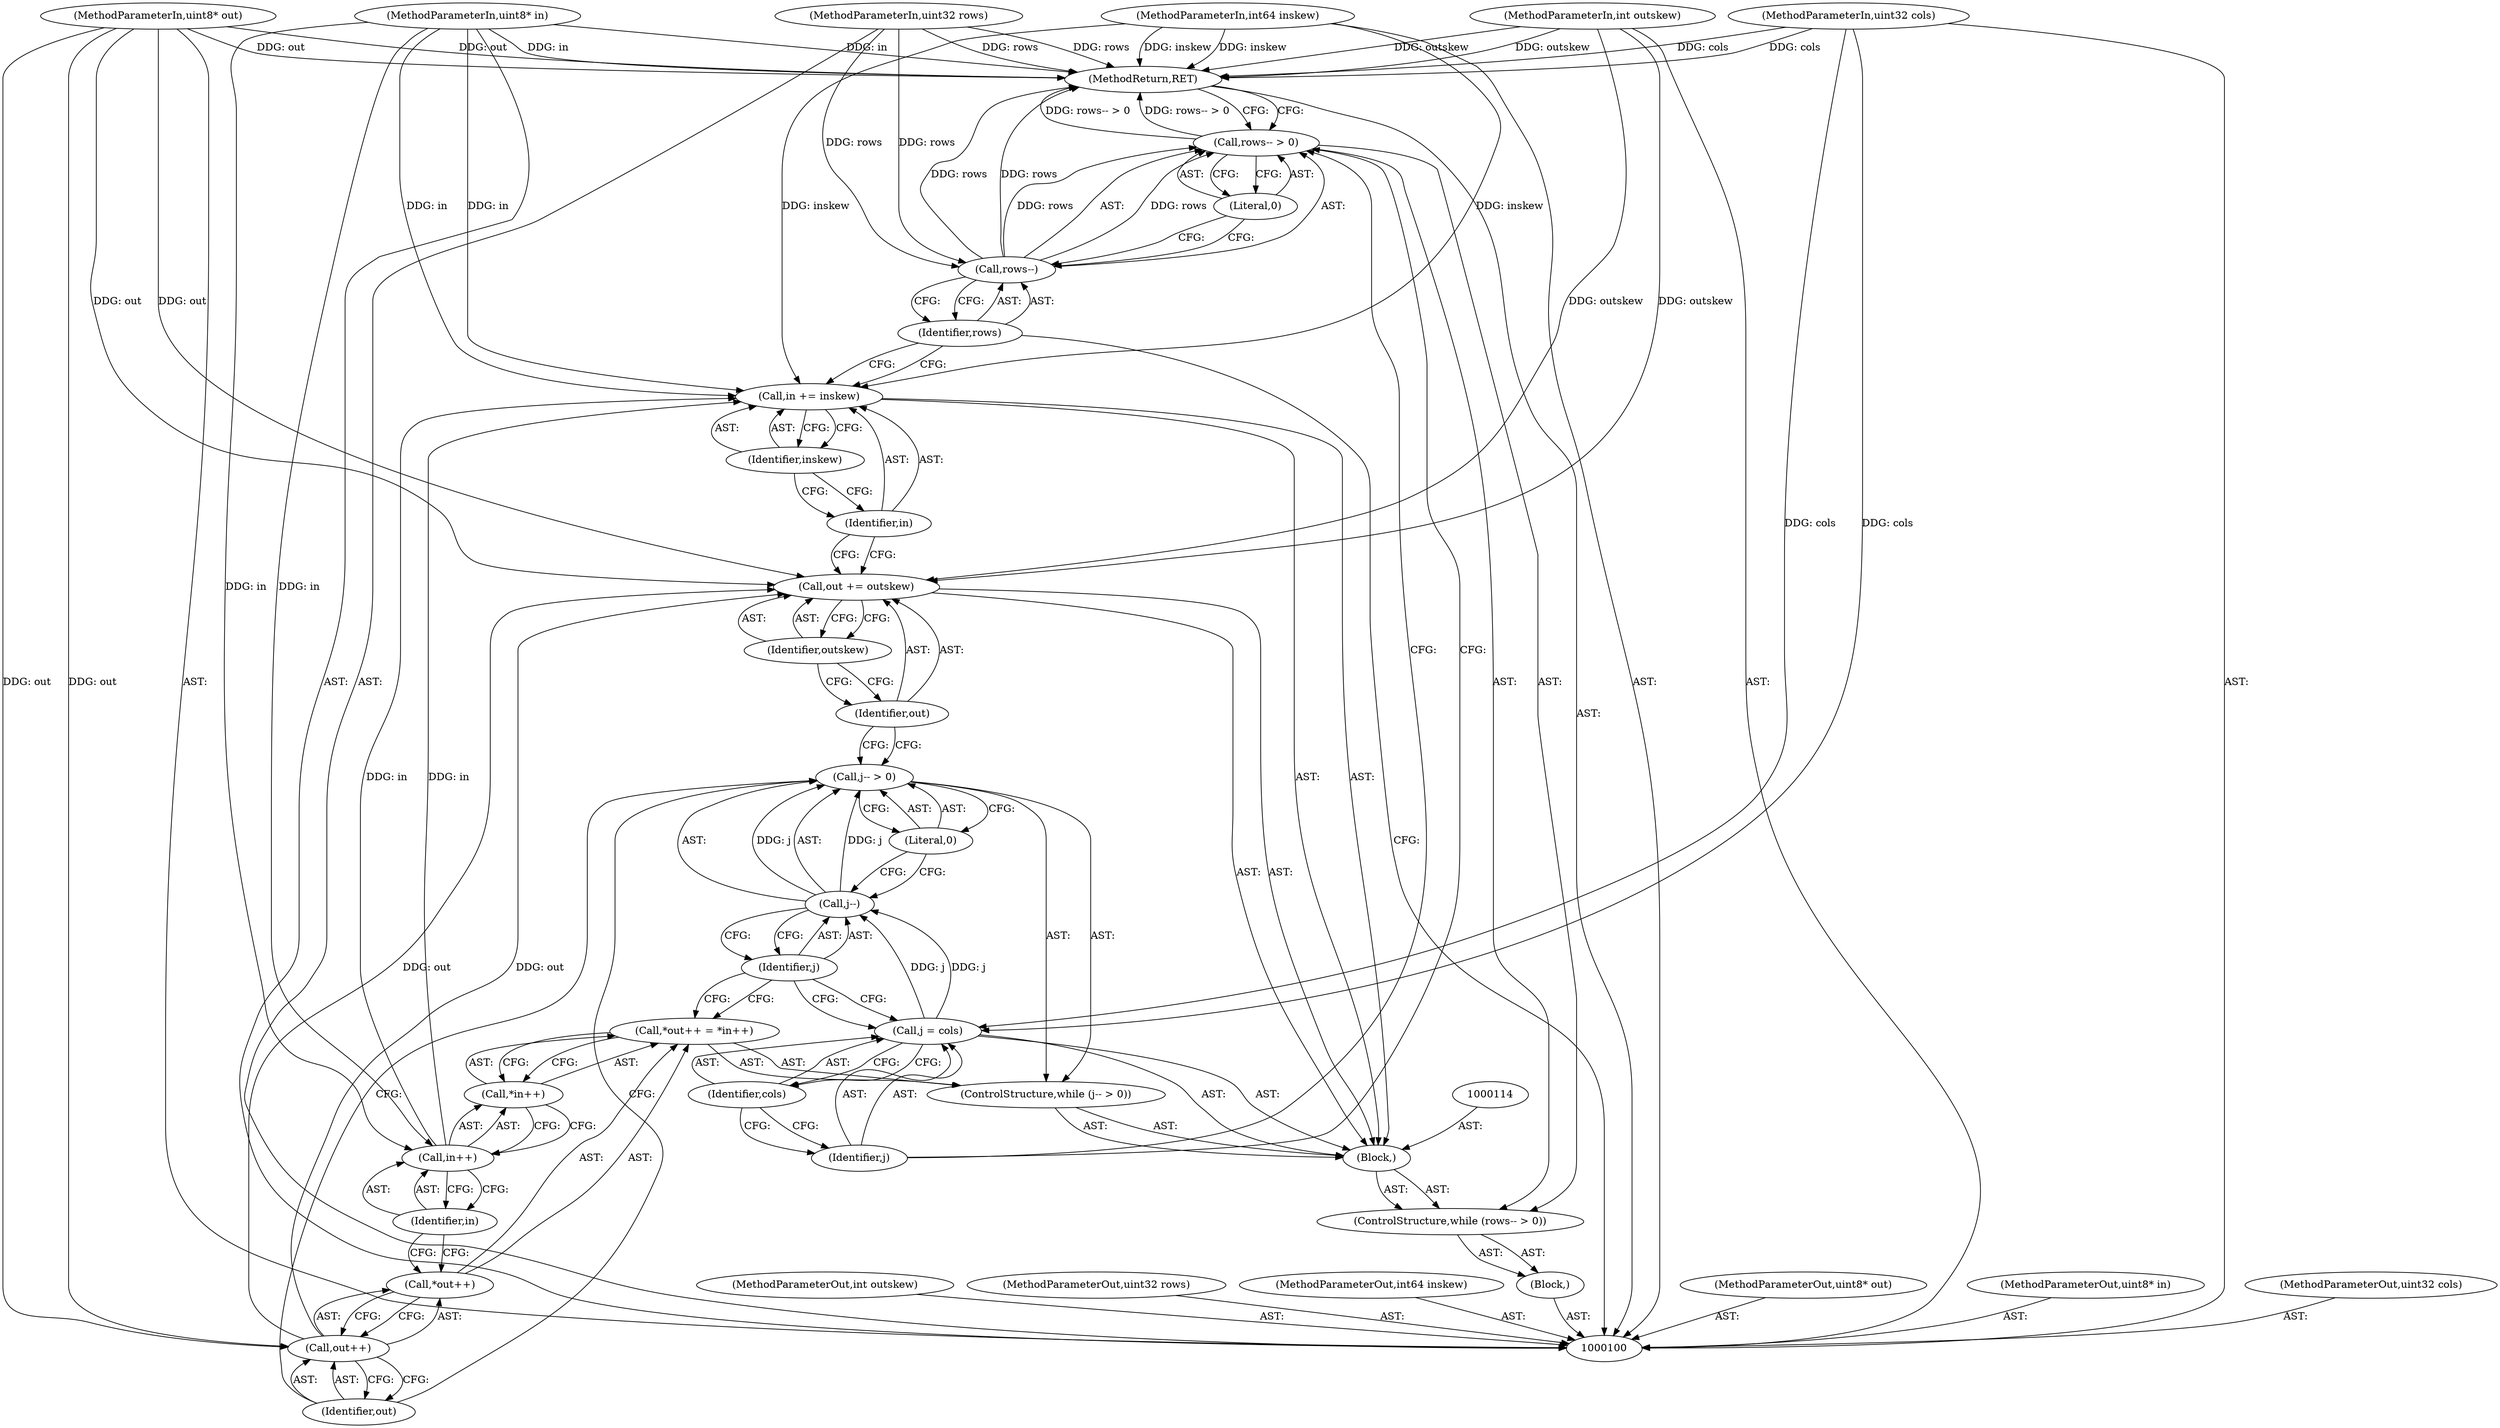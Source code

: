 digraph "0_libtiff_787c0ee906430b772f33ca50b97b8b5ca070faec_0" {
"1000136" [label="(MethodReturn,RET)"];
"1000101" [label="(MethodParameterIn,uint8* out)"];
"1000170" [label="(MethodParameterOut,uint8* out)"];
"1000102" [label="(MethodParameterIn,uint8* in)"];
"1000171" [label="(MethodParameterOut,uint8* in)"];
"1000104" [label="(MethodParameterIn,uint32 cols)"];
"1000173" [label="(MethodParameterOut,uint32 cols)"];
"1000105" [label="(MethodParameterIn,int outskew)"];
"1000174" [label="(MethodParameterOut,int outskew)"];
"1000103" [label="(MethodParameterIn,uint32 rows)"];
"1000172" [label="(MethodParameterOut,uint32 rows)"];
"1000106" [label="(MethodParameterIn,int64 inskew)"];
"1000175" [label="(MethodParameterOut,int64 inskew)"];
"1000107" [label="(Block,)"];
"1000112" [label="(Literal,0)"];
"1000108" [label="(ControlStructure,while (rows-- > 0))"];
"1000109" [label="(Call,rows-- > 0)"];
"1000110" [label="(Call,rows--)"];
"1000111" [label="(Identifier,rows)"];
"1000115" [label="(Call,j = cols)"];
"1000116" [label="(Identifier,j)"];
"1000117" [label="(Identifier,cols)"];
"1000113" [label="(Block,)"];
"1000122" [label="(Literal,0)"];
"1000118" [label="(ControlStructure,while (j-- > 0))"];
"1000119" [label="(Call,j-- > 0)"];
"1000120" [label="(Call,j--)"];
"1000121" [label="(Identifier,j)"];
"1000127" [label="(Call,*in++)"];
"1000128" [label="(Call,in++)"];
"1000129" [label="(Identifier,in)"];
"1000123" [label="(Call,*out++ = *in++)"];
"1000124" [label="(Call,*out++)"];
"1000125" [label="(Call,out++)"];
"1000126" [label="(Identifier,out)"];
"1000130" [label="(Call,out += outskew)"];
"1000131" [label="(Identifier,out)"];
"1000132" [label="(Identifier,outskew)"];
"1000133" [label="(Call,in += inskew)"];
"1000134" [label="(Identifier,in)"];
"1000135" [label="(Identifier,inskew)"];
"1000136" -> "1000100"  [label="AST: "];
"1000136" -> "1000109"  [label="CFG: "];
"1000104" -> "1000136"  [label="DDG: cols"];
"1000105" -> "1000136"  [label="DDG: outskew"];
"1000103" -> "1000136"  [label="DDG: rows"];
"1000102" -> "1000136"  [label="DDG: in"];
"1000110" -> "1000136"  [label="DDG: rows"];
"1000101" -> "1000136"  [label="DDG: out"];
"1000106" -> "1000136"  [label="DDG: inskew"];
"1000109" -> "1000136"  [label="DDG: rows-- > 0"];
"1000101" -> "1000100"  [label="AST: "];
"1000101" -> "1000136"  [label="DDG: out"];
"1000101" -> "1000125"  [label="DDG: out"];
"1000101" -> "1000130"  [label="DDG: out"];
"1000170" -> "1000100"  [label="AST: "];
"1000102" -> "1000100"  [label="AST: "];
"1000102" -> "1000136"  [label="DDG: in"];
"1000102" -> "1000128"  [label="DDG: in"];
"1000102" -> "1000133"  [label="DDG: in"];
"1000171" -> "1000100"  [label="AST: "];
"1000104" -> "1000100"  [label="AST: "];
"1000104" -> "1000136"  [label="DDG: cols"];
"1000104" -> "1000115"  [label="DDG: cols"];
"1000173" -> "1000100"  [label="AST: "];
"1000105" -> "1000100"  [label="AST: "];
"1000105" -> "1000136"  [label="DDG: outskew"];
"1000105" -> "1000130"  [label="DDG: outskew"];
"1000174" -> "1000100"  [label="AST: "];
"1000103" -> "1000100"  [label="AST: "];
"1000103" -> "1000136"  [label="DDG: rows"];
"1000103" -> "1000110"  [label="DDG: rows"];
"1000172" -> "1000100"  [label="AST: "];
"1000106" -> "1000100"  [label="AST: "];
"1000106" -> "1000136"  [label="DDG: inskew"];
"1000106" -> "1000133"  [label="DDG: inskew"];
"1000175" -> "1000100"  [label="AST: "];
"1000107" -> "1000100"  [label="AST: "];
"1000108" -> "1000107"  [label="AST: "];
"1000112" -> "1000109"  [label="AST: "];
"1000112" -> "1000110"  [label="CFG: "];
"1000109" -> "1000112"  [label="CFG: "];
"1000108" -> "1000107"  [label="AST: "];
"1000109" -> "1000108"  [label="AST: "];
"1000113" -> "1000108"  [label="AST: "];
"1000109" -> "1000108"  [label="AST: "];
"1000109" -> "1000112"  [label="CFG: "];
"1000110" -> "1000109"  [label="AST: "];
"1000112" -> "1000109"  [label="AST: "];
"1000116" -> "1000109"  [label="CFG: "];
"1000136" -> "1000109"  [label="CFG: "];
"1000109" -> "1000136"  [label="DDG: rows-- > 0"];
"1000110" -> "1000109"  [label="DDG: rows"];
"1000110" -> "1000109"  [label="AST: "];
"1000110" -> "1000111"  [label="CFG: "];
"1000111" -> "1000110"  [label="AST: "];
"1000112" -> "1000110"  [label="CFG: "];
"1000110" -> "1000136"  [label="DDG: rows"];
"1000110" -> "1000109"  [label="DDG: rows"];
"1000103" -> "1000110"  [label="DDG: rows"];
"1000111" -> "1000110"  [label="AST: "];
"1000111" -> "1000133"  [label="CFG: "];
"1000111" -> "1000100"  [label="CFG: "];
"1000110" -> "1000111"  [label="CFG: "];
"1000115" -> "1000113"  [label="AST: "];
"1000115" -> "1000117"  [label="CFG: "];
"1000116" -> "1000115"  [label="AST: "];
"1000117" -> "1000115"  [label="AST: "];
"1000121" -> "1000115"  [label="CFG: "];
"1000104" -> "1000115"  [label="DDG: cols"];
"1000115" -> "1000120"  [label="DDG: j"];
"1000116" -> "1000115"  [label="AST: "];
"1000116" -> "1000109"  [label="CFG: "];
"1000117" -> "1000116"  [label="CFG: "];
"1000117" -> "1000115"  [label="AST: "];
"1000117" -> "1000116"  [label="CFG: "];
"1000115" -> "1000117"  [label="CFG: "];
"1000113" -> "1000108"  [label="AST: "];
"1000114" -> "1000113"  [label="AST: "];
"1000115" -> "1000113"  [label="AST: "];
"1000118" -> "1000113"  [label="AST: "];
"1000130" -> "1000113"  [label="AST: "];
"1000133" -> "1000113"  [label="AST: "];
"1000122" -> "1000119"  [label="AST: "];
"1000122" -> "1000120"  [label="CFG: "];
"1000119" -> "1000122"  [label="CFG: "];
"1000118" -> "1000113"  [label="AST: "];
"1000119" -> "1000118"  [label="AST: "];
"1000123" -> "1000118"  [label="AST: "];
"1000119" -> "1000118"  [label="AST: "];
"1000119" -> "1000122"  [label="CFG: "];
"1000120" -> "1000119"  [label="AST: "];
"1000122" -> "1000119"  [label="AST: "];
"1000126" -> "1000119"  [label="CFG: "];
"1000131" -> "1000119"  [label="CFG: "];
"1000120" -> "1000119"  [label="DDG: j"];
"1000120" -> "1000119"  [label="AST: "];
"1000120" -> "1000121"  [label="CFG: "];
"1000121" -> "1000120"  [label="AST: "];
"1000122" -> "1000120"  [label="CFG: "];
"1000120" -> "1000119"  [label="DDG: j"];
"1000115" -> "1000120"  [label="DDG: j"];
"1000121" -> "1000120"  [label="AST: "];
"1000121" -> "1000123"  [label="CFG: "];
"1000121" -> "1000115"  [label="CFG: "];
"1000120" -> "1000121"  [label="CFG: "];
"1000127" -> "1000123"  [label="AST: "];
"1000127" -> "1000128"  [label="CFG: "];
"1000128" -> "1000127"  [label="AST: "];
"1000123" -> "1000127"  [label="CFG: "];
"1000128" -> "1000127"  [label="AST: "];
"1000128" -> "1000129"  [label="CFG: "];
"1000129" -> "1000128"  [label="AST: "];
"1000127" -> "1000128"  [label="CFG: "];
"1000102" -> "1000128"  [label="DDG: in"];
"1000128" -> "1000133"  [label="DDG: in"];
"1000129" -> "1000128"  [label="AST: "];
"1000129" -> "1000124"  [label="CFG: "];
"1000128" -> "1000129"  [label="CFG: "];
"1000123" -> "1000118"  [label="AST: "];
"1000123" -> "1000127"  [label="CFG: "];
"1000124" -> "1000123"  [label="AST: "];
"1000127" -> "1000123"  [label="AST: "];
"1000121" -> "1000123"  [label="CFG: "];
"1000124" -> "1000123"  [label="AST: "];
"1000124" -> "1000125"  [label="CFG: "];
"1000125" -> "1000124"  [label="AST: "];
"1000129" -> "1000124"  [label="CFG: "];
"1000125" -> "1000124"  [label="AST: "];
"1000125" -> "1000126"  [label="CFG: "];
"1000126" -> "1000125"  [label="AST: "];
"1000124" -> "1000125"  [label="CFG: "];
"1000101" -> "1000125"  [label="DDG: out"];
"1000125" -> "1000130"  [label="DDG: out"];
"1000126" -> "1000125"  [label="AST: "];
"1000126" -> "1000119"  [label="CFG: "];
"1000125" -> "1000126"  [label="CFG: "];
"1000130" -> "1000113"  [label="AST: "];
"1000130" -> "1000132"  [label="CFG: "];
"1000131" -> "1000130"  [label="AST: "];
"1000132" -> "1000130"  [label="AST: "];
"1000134" -> "1000130"  [label="CFG: "];
"1000105" -> "1000130"  [label="DDG: outskew"];
"1000125" -> "1000130"  [label="DDG: out"];
"1000101" -> "1000130"  [label="DDG: out"];
"1000131" -> "1000130"  [label="AST: "];
"1000131" -> "1000119"  [label="CFG: "];
"1000132" -> "1000131"  [label="CFG: "];
"1000132" -> "1000130"  [label="AST: "];
"1000132" -> "1000131"  [label="CFG: "];
"1000130" -> "1000132"  [label="CFG: "];
"1000133" -> "1000113"  [label="AST: "];
"1000133" -> "1000135"  [label="CFG: "];
"1000134" -> "1000133"  [label="AST: "];
"1000135" -> "1000133"  [label="AST: "];
"1000111" -> "1000133"  [label="CFG: "];
"1000106" -> "1000133"  [label="DDG: inskew"];
"1000128" -> "1000133"  [label="DDG: in"];
"1000102" -> "1000133"  [label="DDG: in"];
"1000134" -> "1000133"  [label="AST: "];
"1000134" -> "1000130"  [label="CFG: "];
"1000135" -> "1000134"  [label="CFG: "];
"1000135" -> "1000133"  [label="AST: "];
"1000135" -> "1000134"  [label="CFG: "];
"1000133" -> "1000135"  [label="CFG: "];
}
